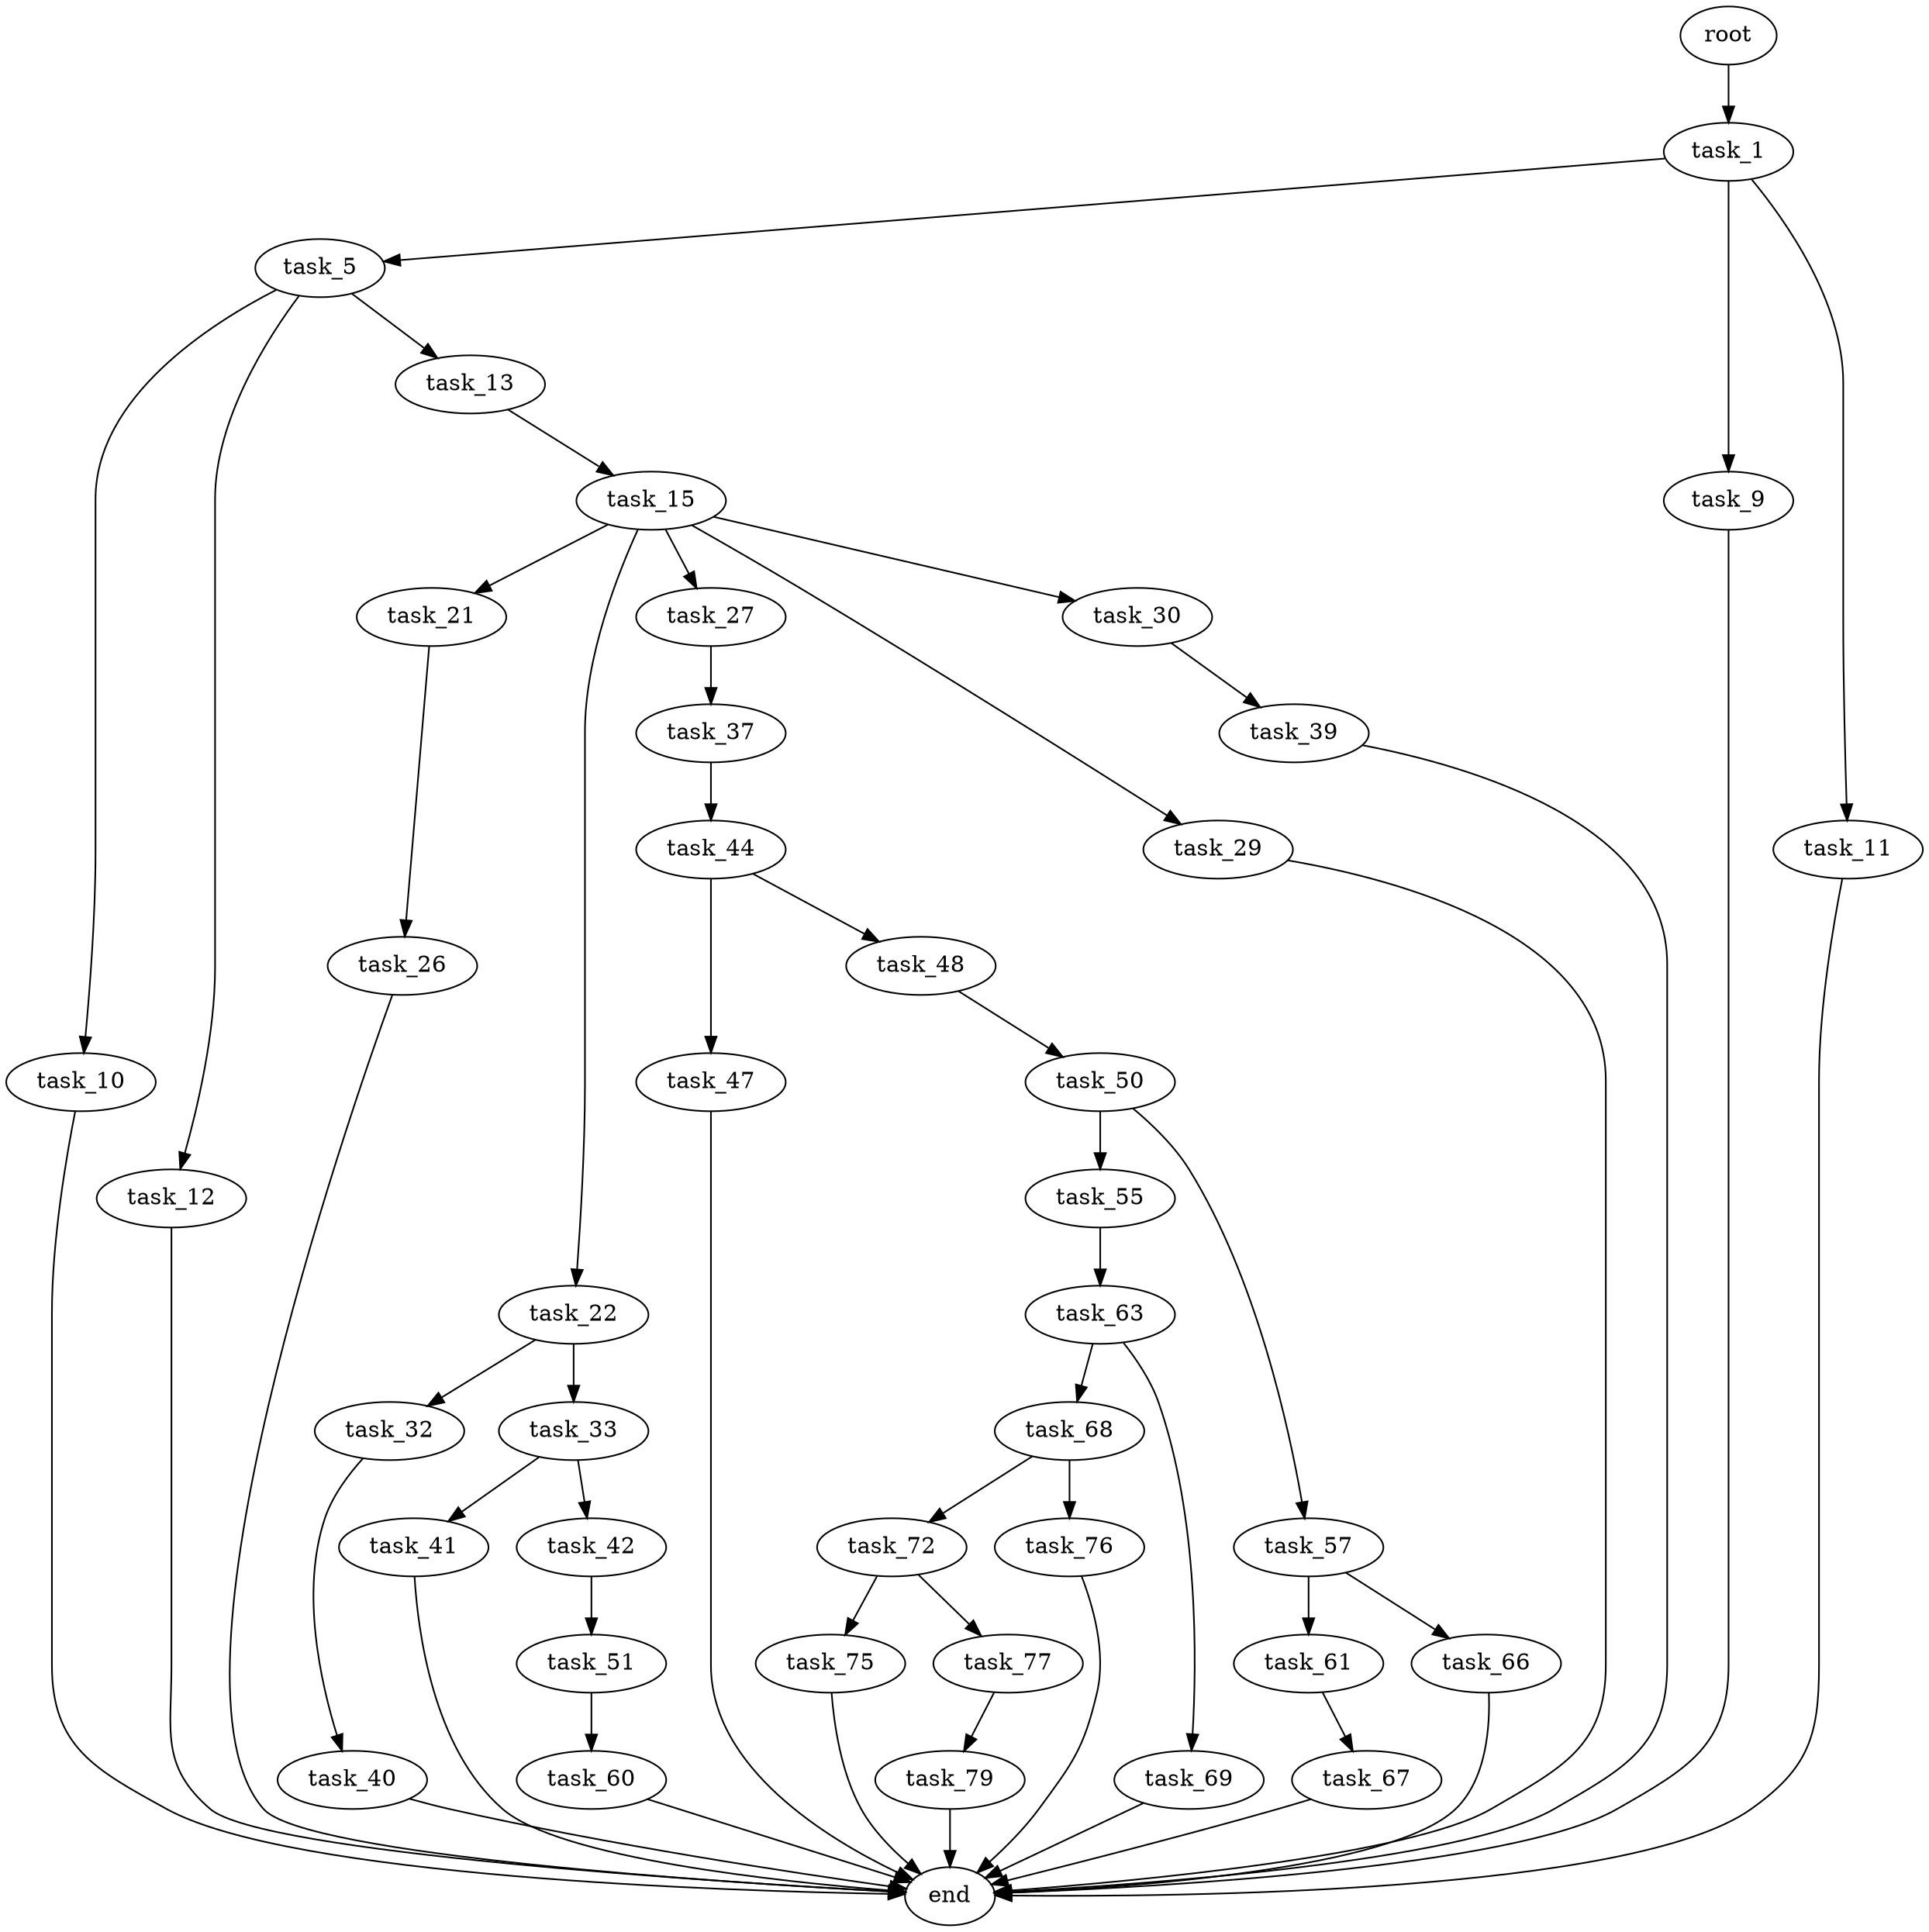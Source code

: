 digraph G {
  root [size="0.000000"];
  task_1 [size="11791426156.000000"];
  task_5 [size="12516504602.000000"];
  task_9 [size="368293445632.000000"];
  task_11 [size="18371397729.000000"];
  task_10 [size="1210702569929.000000"];
  task_12 [size="231928233984.000000"];
  task_13 [size="782757789696.000000"];
  end [size="0.000000"];
  task_15 [size="28991029248.000000"];
  task_21 [size="549755813888.000000"];
  task_22 [size="79212125772.000000"];
  task_27 [size="68719476736.000000"];
  task_29 [size="4201262102.000000"];
  task_30 [size="782247032423.000000"];
  task_26 [size="13481216183.000000"];
  task_32 [size="3241361089.000000"];
  task_33 [size="669047885089.000000"];
  task_37 [size="315775426648.000000"];
  task_39 [size="4346797859.000000"];
  task_40 [size="44759594462.000000"];
  task_41 [size="68719476736.000000"];
  task_42 [size="414933177274.000000"];
  task_44 [size="68719476736.000000"];
  task_51 [size="1073741824000.000000"];
  task_47 [size="782757789696.000000"];
  task_48 [size="286857745680.000000"];
  task_50 [size="28991029248.000000"];
  task_55 [size="668264510836.000000"];
  task_57 [size="8589934592.000000"];
  task_60 [size="3178825460.000000"];
  task_63 [size="36491104752.000000"];
  task_61 [size="478506526880.000000"];
  task_66 [size="6769492754.000000"];
  task_67 [size="415608781513.000000"];
  task_68 [size="23589060971.000000"];
  task_69 [size="320374766207.000000"];
  task_72 [size="549755813888.000000"];
  task_76 [size="29057232306.000000"];
  task_75 [size="4355623168.000000"];
  task_77 [size="20547153562.000000"];
  task_79 [size="68719476736.000000"];

  root -> task_1 [size="1.000000"];
  task_1 -> task_5 [size="301989888.000000"];
  task_1 -> task_9 [size="301989888.000000"];
  task_1 -> task_11 [size="301989888.000000"];
  task_5 -> task_10 [size="33554432.000000"];
  task_5 -> task_12 [size="33554432.000000"];
  task_5 -> task_13 [size="33554432.000000"];
  task_9 -> end [size="1.000000"];
  task_11 -> end [size="1.000000"];
  task_10 -> end [size="1.000000"];
  task_12 -> end [size="1.000000"];
  task_13 -> task_15 [size="679477248.000000"];
  task_15 -> task_21 [size="75497472.000000"];
  task_15 -> task_22 [size="75497472.000000"];
  task_15 -> task_27 [size="75497472.000000"];
  task_15 -> task_29 [size="75497472.000000"];
  task_15 -> task_30 [size="75497472.000000"];
  task_21 -> task_26 [size="536870912.000000"];
  task_22 -> task_32 [size="134217728.000000"];
  task_22 -> task_33 [size="134217728.000000"];
  task_27 -> task_37 [size="134217728.000000"];
  task_29 -> end [size="1.000000"];
  task_30 -> task_39 [size="679477248.000000"];
  task_26 -> end [size="1.000000"];
  task_32 -> task_40 [size="75497472.000000"];
  task_33 -> task_41 [size="679477248.000000"];
  task_33 -> task_42 [size="679477248.000000"];
  task_37 -> task_44 [size="679477248.000000"];
  task_39 -> end [size="1.000000"];
  task_40 -> end [size="1.000000"];
  task_41 -> end [size="1.000000"];
  task_42 -> task_51 [size="679477248.000000"];
  task_44 -> task_47 [size="134217728.000000"];
  task_44 -> task_48 [size="134217728.000000"];
  task_51 -> task_60 [size="838860800.000000"];
  task_47 -> end [size="1.000000"];
  task_48 -> task_50 [size="209715200.000000"];
  task_50 -> task_55 [size="75497472.000000"];
  task_50 -> task_57 [size="75497472.000000"];
  task_55 -> task_63 [size="536870912.000000"];
  task_57 -> task_61 [size="33554432.000000"];
  task_57 -> task_66 [size="33554432.000000"];
  task_60 -> end [size="1.000000"];
  task_63 -> task_68 [size="33554432.000000"];
  task_63 -> task_69 [size="33554432.000000"];
  task_61 -> task_67 [size="301989888.000000"];
  task_66 -> end [size="1.000000"];
  task_67 -> end [size="1.000000"];
  task_68 -> task_72 [size="411041792.000000"];
  task_68 -> task_76 [size="411041792.000000"];
  task_69 -> end [size="1.000000"];
  task_72 -> task_75 [size="536870912.000000"];
  task_72 -> task_77 [size="536870912.000000"];
  task_76 -> end [size="1.000000"];
  task_75 -> end [size="1.000000"];
  task_77 -> task_79 [size="679477248.000000"];
  task_79 -> end [size="1.000000"];
}
